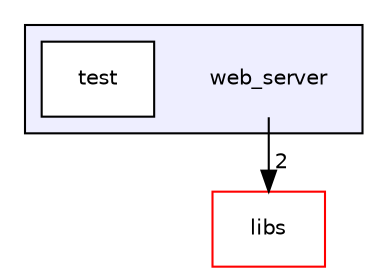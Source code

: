 digraph "web_server" {
  compound=true
  node [ fontsize="10", fontname="Helvetica"];
  edge [ labelfontsize="10", labelfontname="Helvetica"];
  subgraph clusterdir_5ebdea0cc10b4235a1147e78e962370d {
    graph [ bgcolor="#eeeeff", pencolor="black", label="" URL="dir_5ebdea0cc10b4235a1147e78e962370d.html"];
    dir_5ebdea0cc10b4235a1147e78e962370d [shape=plaintext label="web_server"];
    dir_918c6159529abb890efdb5339920e0ab [shape=box label="test" color="black" fillcolor="white" style="filled" URL="dir_918c6159529abb890efdb5339920e0ab.html"];
  }
  dir_6719ab1f1f7655efc2fa43f7eb574fd1 [shape=box label="libs" fillcolor="white" style="filled" color="red" URL="dir_6719ab1f1f7655efc2fa43f7eb574fd1.html"];
  dir_5ebdea0cc10b4235a1147e78e962370d->dir_6719ab1f1f7655efc2fa43f7eb574fd1 [headlabel="2", labeldistance=1.5 headhref="dir_000018_000001.html"];
}
